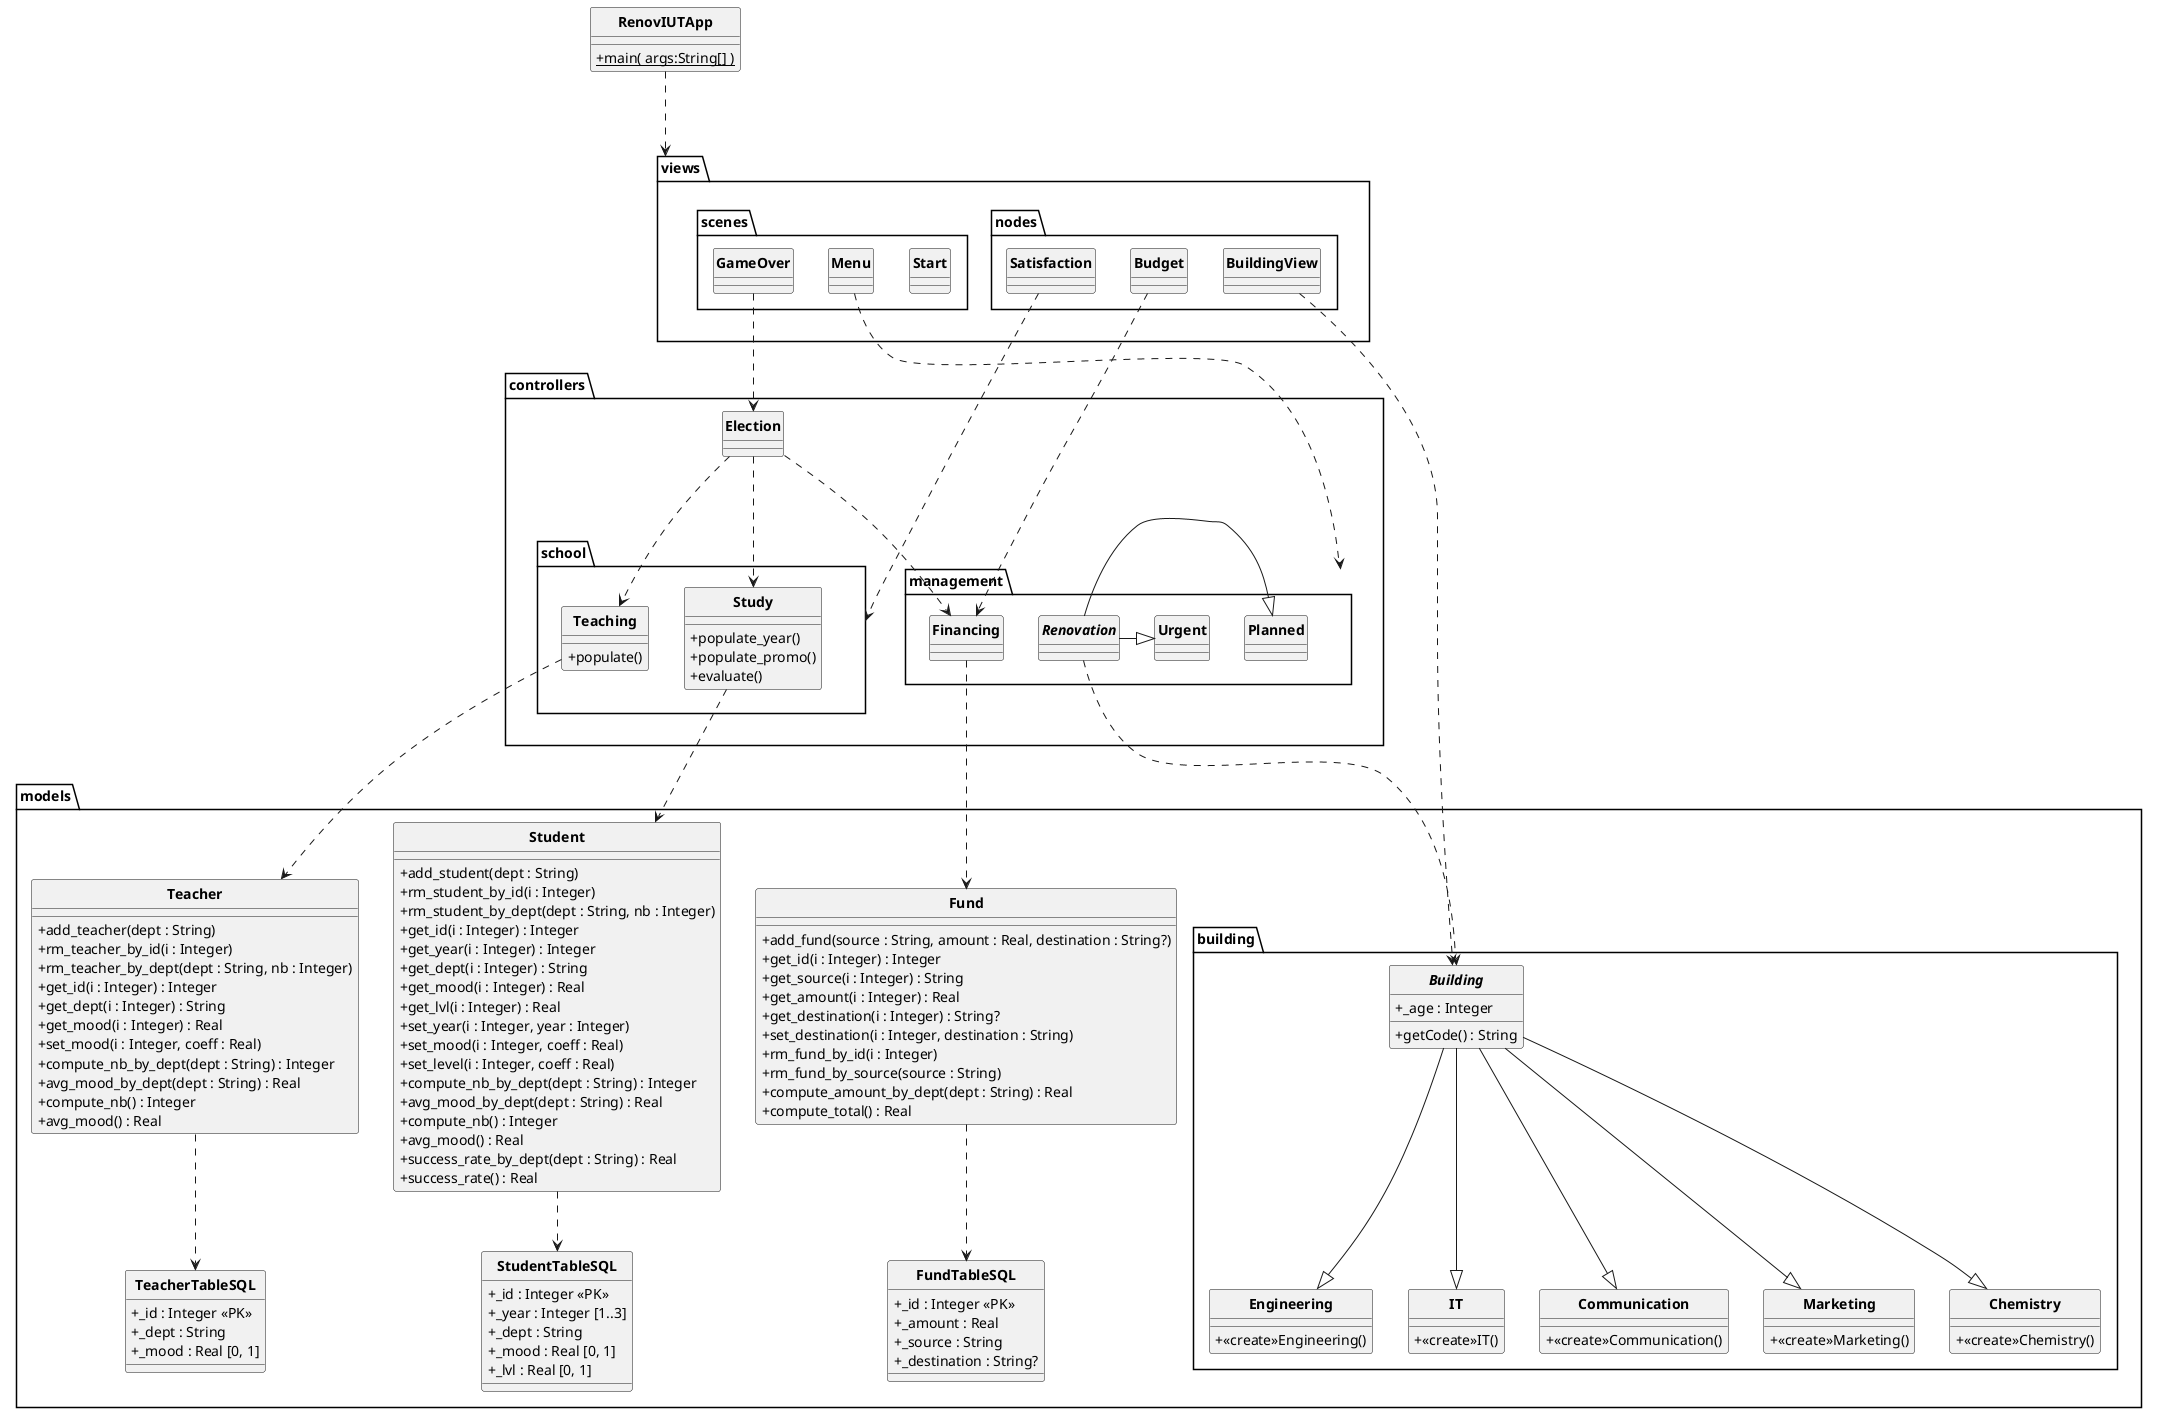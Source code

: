 @startuml RenovIUTApp

skinparam style strictuml
skinparam classAttributeIconSize 0
skinparam classFontStyle Bold
hide enum methods

class RenovIUTApp 
{
    + {static} main( args:String[] )
}

package models 
{
    package building
    {
        abstract class Building 
        {
            + _age : Integer
            + getCode() : String
        }

        class IT
        {
            + <<create>>IT()
        }

        class Communication
        {
            + <<create>>Communication()
        }

        class Marketing
        {
            + <<create>>Marketing()
        }

        class Chemistry
        {
            + <<create>>Chemistry()
        }

        class Engineering
        {
            + <<create>>Engineering()
        }
    }

    class Student 
    {
        + add_student(dept : String)
        + rm_student_by_id(i : Integer)
        + rm_student_by_dept(dept : String, nb : Integer)
        + get_id(i : Integer) : Integer
        + get_year(i : Integer) : Integer
        + get_dept(i : Integer) : String
        + get_mood(i : Integer) : Real
        + get_lvl(i : Integer) : Real
        + set_year(i : Integer, year : Integer)
        + set_mood(i : Integer, coeff : Real)
        + set_level(i : Integer, coeff : Real)
        + compute_nb_by_dept(dept : String) : Integer
        + avg_mood_by_dept(dept : String) : Real
        + compute_nb() : Integer
        + avg_mood() : Real
        + success_rate_by_dept(dept : String) : Real
        + success_rate() : Real
    }


    class Teacher
    {
        + add_teacher(dept : String)
        + rm_teacher_by_id(i : Integer)
        + rm_teacher_by_dept(dept : String, nb : Integer)
        + get_id(i : Integer) : Integer
        + get_dept(i : Integer) : String
        + get_mood(i : Integer) : Real
        + set_mood(i : Integer, coeff : Real)
        + compute_nb_by_dept(dept : String) : Integer
        + avg_mood_by_dept(dept : String) : Real
        + compute_nb() : Integer
        + avg_mood() : Real
    }

    class Fund
    {
        + add_fund(source : String, amount : Real, destination : String?)
        + get_id(i : Integer) : Integer
        + get_source(i : Integer) : String
        + get_amount(i : Integer) : Real
        + get_destination(i : Integer) : String?
        + set_destination(i : Integer, destination : String)
        + rm_fund_by_id(i : Integer)
        + rm_fund_by_source(source : String)
        + compute_amount_by_dept(dept : String) : Real
        + compute_total() : Real
    }

    class StudentTableSQL
    {
        + _id : Integer <<PK>>
        + _year : Integer [1..3]
        + _dept : String
        + _mood : Real [0, 1]
        + _lvl : Real [0, 1]
    }

    class TeacherTableSQL
    {
        + _id : Integer <<PK>>
        + _dept : String
        + _mood : Real [0, 1]
    }

    class FundTableSQL
    {
        + _id : Integer <<PK>>
        + _amount : Real
        + _source : String
        + _destination : String?
    }
}

package controllers {
    package school {
        class Study
        {
            + populate_year()
            + populate_promo()
            + evaluate()
        }

        class Teaching
        {
            + populate()
        }
    }
    package management {
        class Financing
        {

        }

        abstract class Renovation {

        }

        class Planned {

        }

        class Urgent {

        }
    }

    class Election
    {

    }
}

package views {
    package nodes {
        class BuildingView
        {
        }

        class Budget
        {
        }

        class Satisfaction
        {
        }
    }
    package scenes 
    {
        class Start {
        }

        class Menu {
        }

        class GameOver {
        }
    }
}

RenovIUTApp ...> views
'controllers ..> models - déjà reflété par les liens de composition
'views ....> models
'views ...> controllers

Study ..> Student
Teaching ..> Teacher
Renovation ...> Building
Financing ..> Fund

Student ..> StudentTableSQL
Teacher ..> TeacherTableSQL
Fund ..> FundTableSQL

Building --|> IT
Building --|> Communication
Building --|> Marketing
Building --|> Chemistry
Building --|> Engineering

Renovation -|> Urgent
Renovation -|> Planned

Election ...> Study
Election ...> Teaching
Election ...> Financing

BuildingView ...> Building
Budget ...> Financing
Satisfaction ...> school
Menu ...> management
GameOver ..> Election
@enduml

